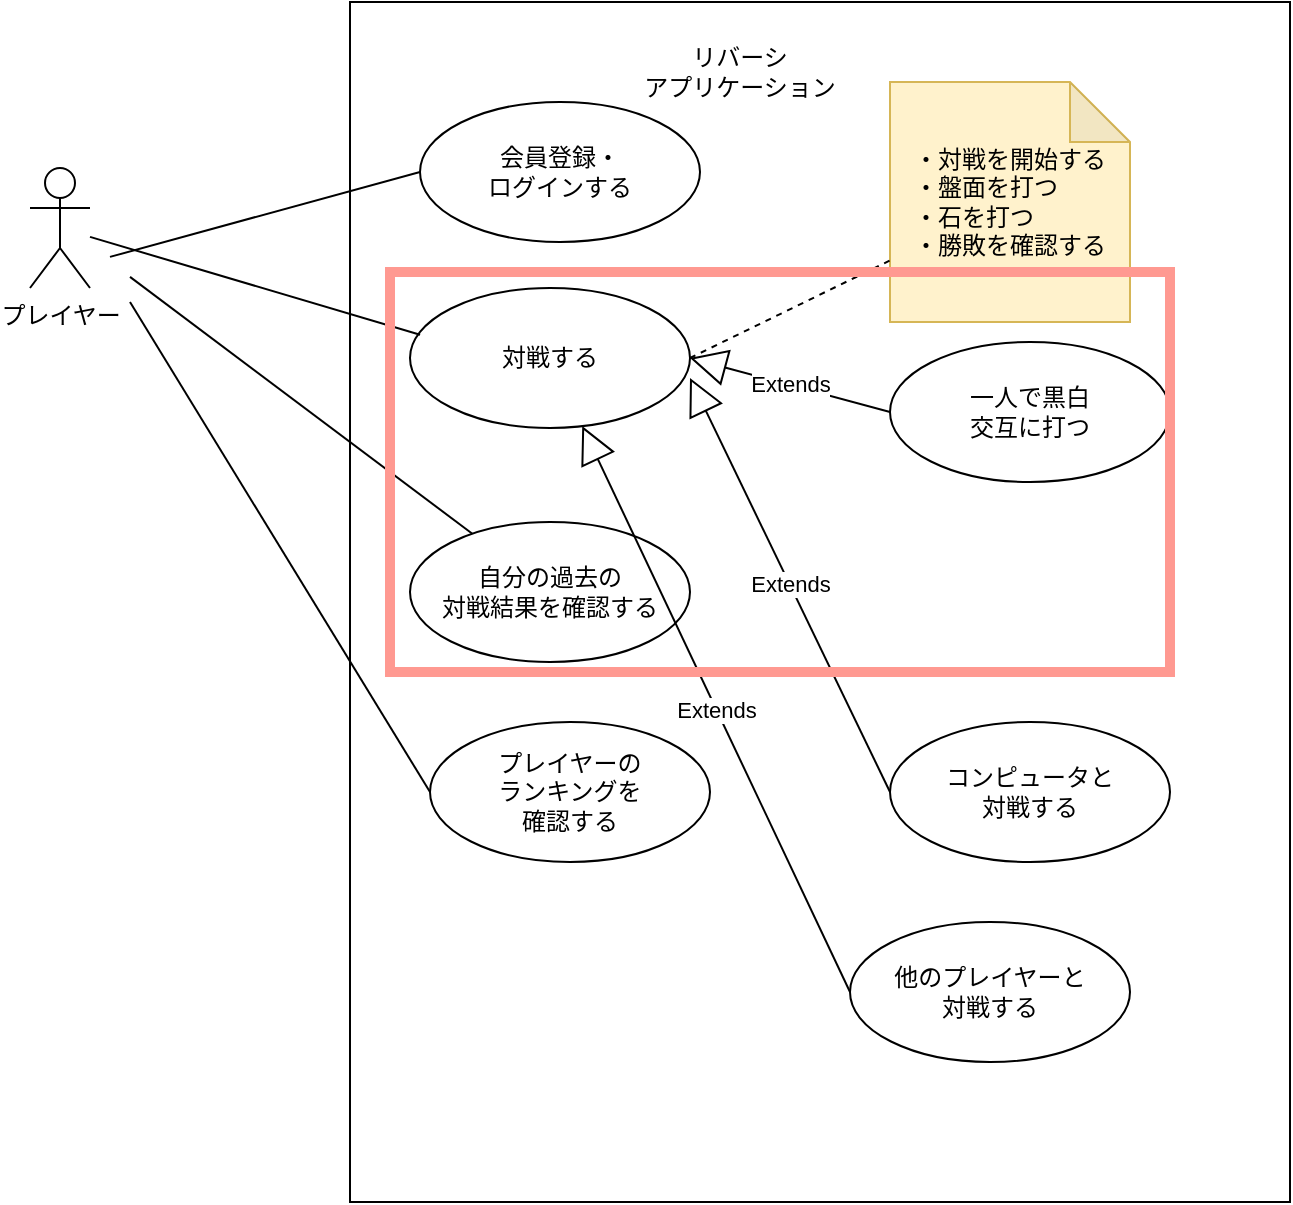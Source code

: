 <mxfile>
    <diagram id="S1v6Y1RitpwgYi6XsXPg" name="Page-1">
        <mxGraphModel dx="1132" dy="750" grid="1" gridSize="10" guides="1" tooltips="1" connect="1" arrows="1" fold="1" page="1" pageScale="1" pageWidth="850" pageHeight="1100" math="0" shadow="0">
            <root>
                <mxCell id="0"/>
                <mxCell id="1" parent="0"/>
                <mxCell id="5" value="" style="rounded=0;whiteSpace=wrap;html=1;fillColor=none;" vertex="1" parent="1">
                    <mxGeometry x="250" y="50" width="470" height="600" as="geometry"/>
                </mxCell>
                <mxCell id="3" value="リバーシ&lt;br&gt;アプリケーション" style="text;html=1;strokeColor=none;fillColor=none;align=center;verticalAlign=middle;whiteSpace=wrap;rounded=0;" vertex="1" parent="1">
                    <mxGeometry x="360" y="70" width="170" height="30" as="geometry"/>
                </mxCell>
                <mxCell id="4" value="プレイヤー" style="shape=umlActor;verticalLabelPosition=bottom;verticalAlign=top;html=1;outlineConnect=0;fillColor=none;" vertex="1" parent="1">
                    <mxGeometry x="90" y="133" width="30" height="60" as="geometry"/>
                </mxCell>
                <mxCell id="6" value="対戦する" style="ellipse;whiteSpace=wrap;html=1;fillColor=none;" vertex="1" parent="1">
                    <mxGeometry x="280" y="193" width="140" height="70" as="geometry"/>
                </mxCell>
                <mxCell id="7" value="" style="endArrow=none;html=1;exitX=0.036;exitY=0.334;exitDx=0;exitDy=0;exitPerimeter=0;" edge="1" parent="1" source="6" target="4">
                    <mxGeometry width="50" height="50" relative="1" as="geometry">
                        <mxPoint x="340" y="250" as="sourcePoint"/>
                        <mxPoint x="140" y="180" as="targetPoint"/>
                    </mxGeometry>
                </mxCell>
                <mxCell id="8" value="&lt;div style=&quot;text-align: left&quot;&gt;&lt;span&gt;・対戦を開始する&lt;/span&gt;&lt;/div&gt;&lt;div style=&quot;text-align: left&quot;&gt;&lt;span&gt;・盤面を打つ&lt;/span&gt;&lt;/div&gt;&lt;div style=&quot;text-align: left&quot;&gt;・石を打つ&lt;/div&gt;&lt;div style=&quot;text-align: left&quot;&gt;・勝敗を確認する&lt;/div&gt;" style="shape=note;whiteSpace=wrap;html=1;backgroundOutline=1;darkOpacity=0.05;fillColor=#fff2cc;strokeColor=#d6b656;" vertex="1" parent="1">
                    <mxGeometry x="520" y="90" width="120" height="120" as="geometry"/>
                </mxCell>
                <mxCell id="9" value="" style="endArrow=none;dashed=1;html=1;exitX=1;exitY=0.5;exitDx=0;exitDy=0;" edge="1" parent="1" source="6" target="8">
                    <mxGeometry width="50" height="50" relative="1" as="geometry">
                        <mxPoint x="340" y="230" as="sourcePoint"/>
                        <mxPoint x="390" y="180" as="targetPoint"/>
                    </mxGeometry>
                </mxCell>
                <mxCell id="10" value="自分の過去の&lt;br&gt;対戦結果を確認する" style="ellipse;whiteSpace=wrap;html=1;fillColor=none;" vertex="1" parent="1">
                    <mxGeometry x="280" y="310" width="140" height="70" as="geometry"/>
                </mxCell>
                <mxCell id="11" value="会員登録・&lt;br&gt;ログインする" style="ellipse;whiteSpace=wrap;html=1;fillColor=none;" vertex="1" parent="1">
                    <mxGeometry x="285" y="100" width="140" height="70" as="geometry"/>
                </mxCell>
                <mxCell id="13" value="一人で黒白&lt;br&gt;交互に打つ&lt;span style=&quot;color: rgba(0 , 0 , 0 , 0) ; font-family: monospace ; font-size: 0px&quot;&gt;%3CmxGraphModel%3E%3Croot%3E%3CmxCell%20id%3D%220%22%2F%3E%3CmxCell%20id%3D%221%22%20parent%3D%220%22%2F%3E%3CmxCell%20id%3D%222%22%20value%3D%22%22%20style%3D%22rounded%3D0%3BwhiteSpace%3Dwrap%3Bhtml%3D1%3BfillColor%3Dnone%3B%22%20vertex%3D%221%22%20parent%3D%221%22%3E%3CmxGeometry%20x%3D%22250%22%20y%3D%2250%22%20width%3D%22470%22%20height%3D%22470%22%20as%3D%22geometry%22%2F%3E%3C%2FmxCell%3E%3CmxCell%20id%3D%223%22%20value%3D%22%E8%87%AA%E5%88%86%E3%81%AE%E9%81%8E%E5%8E%BB%E3%81%AE%26lt%3Bbr%26gt%3B%E5%AF%BE%E6%88%A6%E7%B5%90%E6%9E%9C%E3%82%92%E7%A2%BA%E8%AA%8D%E3%81%99%E3%82%8B%22%20style%3D%22ellipse%3BwhiteSpace%3Dwrap%3Bhtml%3D1%3BfillColor%3Dnone%3B%22%20vertex%3D%221%22%20parent%3D%221%22%3E%3CmxGeometry%20x%3D%22280%22%20y%3D%22290%22%20width%3D%22140%22%20height%3D%2270%22%20as%3D%22geometry%22%2F%3E%3C%2FmxCell%3E%3C%2Froot%3E%3C%2FmxGraphModel%3E&lt;/span&gt;" style="ellipse;whiteSpace=wrap;html=1;fillColor=none;" vertex="1" parent="1">
                    <mxGeometry x="520" y="220" width="140" height="70" as="geometry"/>
                </mxCell>
                <mxCell id="14" value="コンピュータと&lt;br&gt;対戦する" style="ellipse;whiteSpace=wrap;html=1;fillColor=none;" vertex="1" parent="1">
                    <mxGeometry x="520" y="410" width="140" height="70" as="geometry"/>
                </mxCell>
                <mxCell id="15" value="他のプレイヤーと&lt;br&gt;対戦する" style="ellipse;whiteSpace=wrap;html=1;fillColor=none;" vertex="1" parent="1">
                    <mxGeometry x="500" y="510" width="140" height="70" as="geometry"/>
                </mxCell>
                <mxCell id="16" value="" style="endArrow=none;html=1;exitX=0;exitY=0.5;exitDx=0;exitDy=0;" edge="1" parent="1" source="11">
                    <mxGeometry width="50" height="50" relative="1" as="geometry">
                        <mxPoint x="295.04" y="226.38" as="sourcePoint"/>
                        <mxPoint x="130" y="177.447" as="targetPoint"/>
                    </mxGeometry>
                </mxCell>
                <mxCell id="17" value="" style="endArrow=none;html=1;" edge="1" parent="1" source="10">
                    <mxGeometry width="50" height="50" relative="1" as="geometry">
                        <mxPoint x="295" y="145" as="sourcePoint"/>
                        <mxPoint x="140" y="187.447" as="targetPoint"/>
                    </mxGeometry>
                </mxCell>
                <mxCell id="18" value="Extends" style="endArrow=block;endSize=16;endFill=0;html=1;exitX=0;exitY=0.5;exitDx=0;exitDy=0;entryX=1;entryY=0.5;entryDx=0;entryDy=0;" edge="1" parent="1" source="13" target="6">
                    <mxGeometry width="160" relative="1" as="geometry">
                        <mxPoint x="420" y="230" as="sourcePoint"/>
                        <mxPoint x="580" y="230" as="targetPoint"/>
                    </mxGeometry>
                </mxCell>
                <mxCell id="19" value="Extends" style="endArrow=block;endSize=16;endFill=0;html=1;exitX=0;exitY=0.5;exitDx=0;exitDy=0;" edge="1" parent="1" source="14">
                    <mxGeometry width="160" relative="1" as="geometry">
                        <mxPoint x="530" y="265" as="sourcePoint"/>
                        <mxPoint x="420" y="238" as="targetPoint"/>
                    </mxGeometry>
                </mxCell>
                <mxCell id="20" value="Extends" style="endArrow=block;endSize=16;endFill=0;html=1;exitX=0;exitY=0.5;exitDx=0;exitDy=0;" edge="1" parent="1" source="15" target="6">
                    <mxGeometry width="160" relative="1" as="geometry">
                        <mxPoint x="525" y="417" as="sourcePoint"/>
                        <mxPoint x="425" y="320" as="targetPoint"/>
                    </mxGeometry>
                </mxCell>
                <mxCell id="21" value="プレイヤーの&lt;br&gt;ランキングを&lt;br&gt;確認する" style="ellipse;whiteSpace=wrap;html=1;fillColor=none;" vertex="1" parent="1">
                    <mxGeometry x="290" y="410" width="140" height="70" as="geometry"/>
                </mxCell>
                <mxCell id="22" value="" style="endArrow=none;html=1;exitX=0;exitY=0.5;exitDx=0;exitDy=0;" edge="1" parent="1" source="21">
                    <mxGeometry width="50" height="50" relative="1" as="geometry">
                        <mxPoint x="321.126" y="325.893" as="sourcePoint"/>
                        <mxPoint x="140" y="200" as="targetPoint"/>
                    </mxGeometry>
                </mxCell>
                <mxCell id="25" value="" style="rounded=0;whiteSpace=wrap;html=1;fillColor=none;strokeWidth=5;strokeColor=#FF9991;" vertex="1" parent="1">
                    <mxGeometry x="270" y="185" width="390" height="200" as="geometry"/>
                </mxCell>
            </root>
        </mxGraphModel>
    </diagram>
</mxfile>
